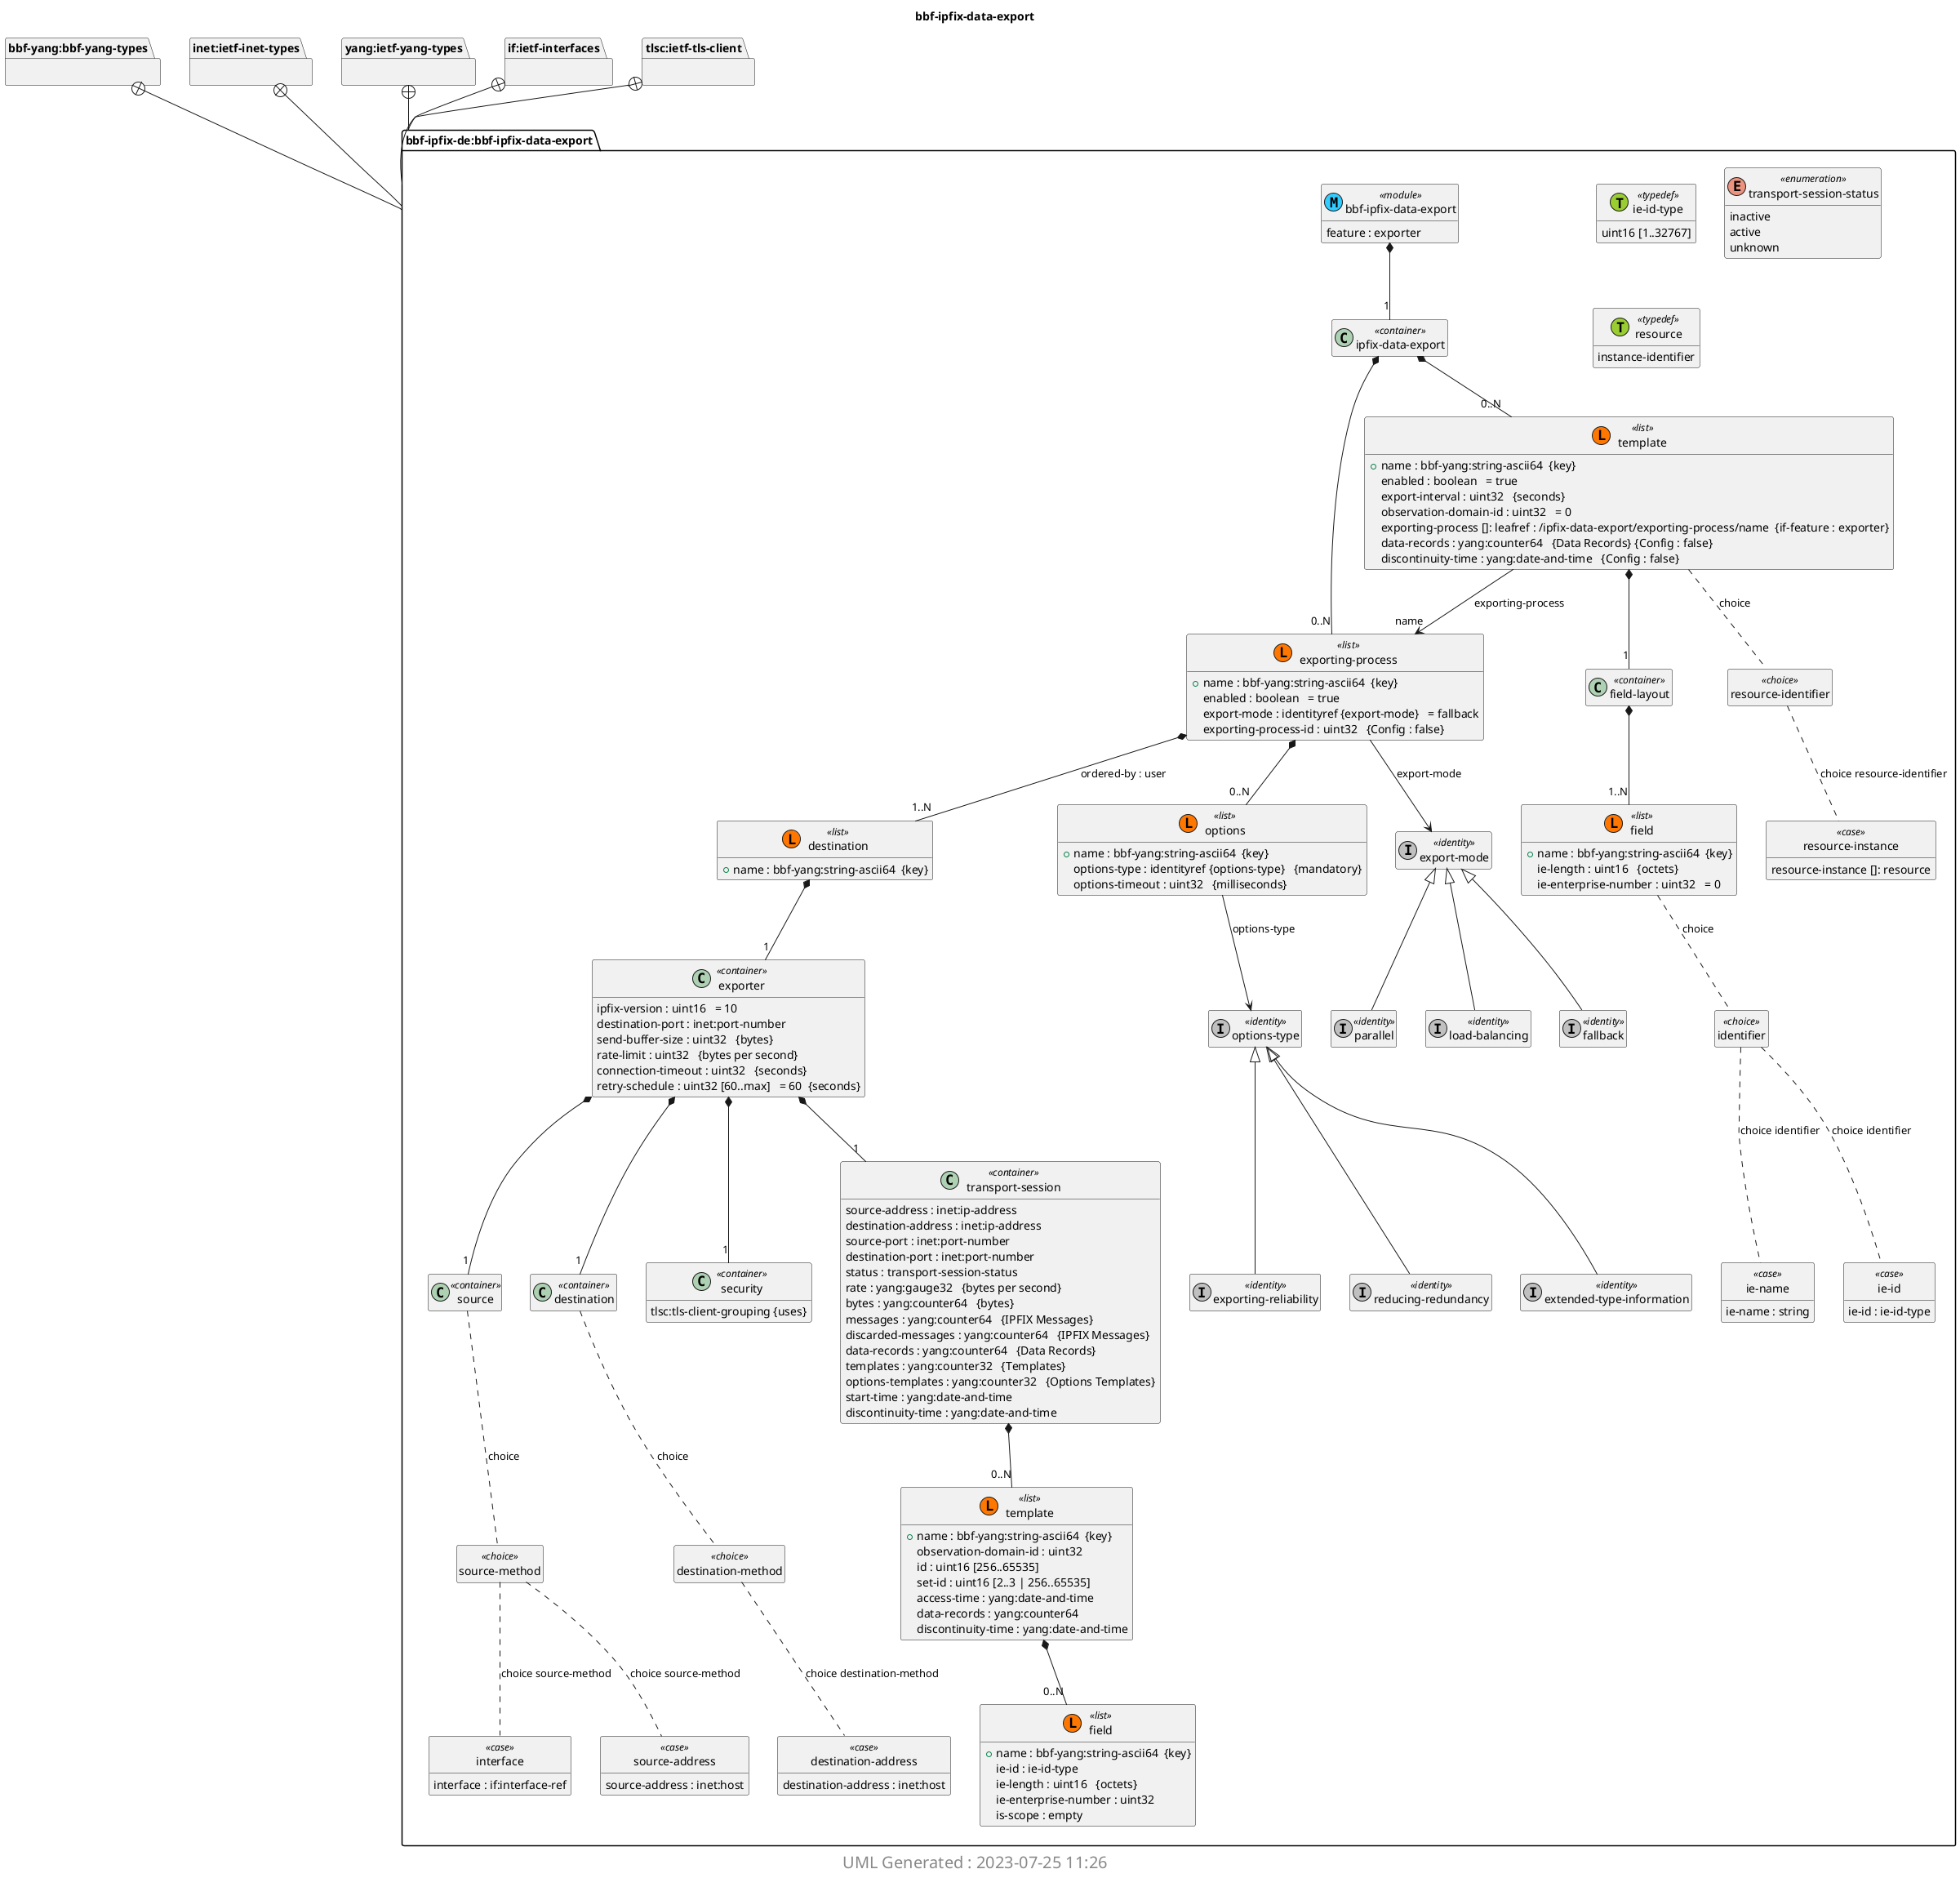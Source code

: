 'Download plantuml from http://plantuml.sourceforge.net/ 
'Generate png with java -jar plantuml.jar <file> 
'Output in img/<module>.png 
'If Java spits out memory error increase heap size with java -Xmx1024m  -jar plantuml.jar <file> 
@startuml img/bbf-ipfix-data-export.png 
hide empty fields 
hide empty methods 
hide <<case>> circle
hide <<augment>> circle
hide <<choice>> circle
hide <<leafref>> stereotype
hide <<leafref>> circle
page 1x1 
Title bbf-ipfix-data-export 
package "bbf-yang:bbf-yang-types" as bbf_yang_bbf_yang_types { 
} 
package "inet:ietf-inet-types" as inet_ietf_inet_types { 
} 
package "yang:ietf-yang-types" as yang_ietf_yang_types { 
} 
package "if:ietf-interfaces" as if_ietf_interfaces { 
} 
package "tlsc:ietf-tls-client" as tlsc_ietf_tls_client { 
} 
package "bbf-ipfix-de:bbf-ipfix-data-export" as bbf_ipfix_de_bbf_ipfix_data_export { 
} 
package "bbf-ipfix-de:bbf-ipfix-data-export" as bbf_ipfix_de_bbf_ipfix_data_export { 
class "bbf-ipfix-data-export" as bbf_ipfix_data_export << (M, #33CCFF) module>> 
bbf_ipfix_data_export : feature : exporter 
class "ie-id-type" as bbf_ipfix_de_ie_id_type_typedef << (T, YellowGreen) typedef>>
bbf_ipfix_de_ie_id_type_typedef : uint16 [1..32767]
enum "transport-session-status" as bbf_ipfix_de_transport_session_status_typedef <<enumeration>> {
inactive
active
unknown
}
class "resource" as bbf_ipfix_de_resource_typedef << (T, YellowGreen) typedef>>
bbf_ipfix_de_resource_typedef : instance-identifier
class "ipfix-data-export" as  bbf_ipfix_data_export_I_ipfix_data_export <<container>> 
bbf_ipfix_data_export *-- "1" bbf_ipfix_data_export_I_ipfix_data_export 
class "exporting-process" as bbf_ipfix_data_export_I_ipfix_data_export_I_exporting_process << (L, #FF7700) list>> 
bbf_ipfix_data_export_I_ipfix_data_export *-- "0..N" bbf_ipfix_data_export_I_ipfix_data_export_I_exporting_process 
bbf_ipfix_data_export_I_ipfix_data_export_I_exporting_process : +name : bbf-yang:string-ascii64  {key} 
bbf_ipfix_data_export_I_ipfix_data_export_I_exporting_process : enabled : boolean   = true 
bbf_ipfix_data_export_I_ipfix_data_export_I_exporting_process : export-mode : identityref {export-mode}   = fallback 
class "destination" as bbf_ipfix_data_export_I_ipfix_data_export_I_exporting_process_I_destination << (L, #FF7700) list>> 
bbf_ipfix_data_export_I_ipfix_data_export_I_exporting_process *-- "1..N" bbf_ipfix_data_export_I_ipfix_data_export_I_exporting_process_I_destination : ordered-by : user
bbf_ipfix_data_export_I_ipfix_data_export_I_exporting_process_I_destination : +name : bbf-yang:string-ascii64  {key} 
class "exporter" as  bbf_ipfix_data_export_I_ipfix_data_export_I_exporting_process_I_destination_I_exporter <<container>> 
bbf_ipfix_data_export_I_ipfix_data_export_I_exporting_process_I_destination *-- "1" bbf_ipfix_data_export_I_ipfix_data_export_I_exporting_process_I_destination_I_exporter 
bbf_ipfix_data_export_I_ipfix_data_export_I_exporting_process_I_destination_I_exporter : ipfix-version : uint16   = 10 
class "source" as  bbf_ipfix_data_export_I_ipfix_data_export_I_exporting_process_I_destination_I_exporter_I_source <<container>> 
bbf_ipfix_data_export_I_ipfix_data_export_I_exporting_process_I_destination_I_exporter *-- "1" bbf_ipfix_data_export_I_ipfix_data_export_I_exporting_process_I_destination_I_exporter_I_source 
class "source-method" as bbf_ipfix_data_export_I_ipfix_data_export_I_exporting_process_I_destination_I_exporter_I_source_I_source_method <<choice>> 
bbf_ipfix_data_export_I_ipfix_data_export_I_exporting_process_I_destination_I_exporter_I_source .. bbf_ipfix_data_export_I_ipfix_data_export_I_exporting_process_I_destination_I_exporter_I_source_I_source_method : choice 
class "interface" as bbf_ipfix_data_export_I_ipfix_data_export_I_exporting_process_I_destination_I_exporter_I_source_I_source_method_I_interface_case <<case>>
bbf_ipfix_data_export_I_ipfix_data_export_I_exporting_process_I_destination_I_exporter_I_source_I_source_method .. bbf_ipfix_data_export_I_ipfix_data_export_I_exporting_process_I_destination_I_exporter_I_source_I_source_method_I_interface_case  : choice source-method
bbf_ipfix_data_export_I_ipfix_data_export_I_exporting_process_I_destination_I_exporter_I_source_I_source_method_I_interface_case : interface : if:interface-ref  
class "source-address" as bbf_ipfix_data_export_I_ipfix_data_export_I_exporting_process_I_destination_I_exporter_I_source_I_source_method_I_source_address_case <<case>>
bbf_ipfix_data_export_I_ipfix_data_export_I_exporting_process_I_destination_I_exporter_I_source_I_source_method .. bbf_ipfix_data_export_I_ipfix_data_export_I_exporting_process_I_destination_I_exporter_I_source_I_source_method_I_source_address_case  : choice source-method
bbf_ipfix_data_export_I_ipfix_data_export_I_exporting_process_I_destination_I_exporter_I_source_I_source_method_I_source_address_case : source-address : inet:host  
class "destination" as  bbf_ipfix_data_export_I_ipfix_data_export_I_exporting_process_I_destination_I_exporter_I_destination <<container>> 
bbf_ipfix_data_export_I_ipfix_data_export_I_exporting_process_I_destination_I_exporter *-- "1" bbf_ipfix_data_export_I_ipfix_data_export_I_exporting_process_I_destination_I_exporter_I_destination 
class "destination-method" as bbf_ipfix_data_export_I_ipfix_data_export_I_exporting_process_I_destination_I_exporter_I_destination_I_destination_method <<choice>> 
bbf_ipfix_data_export_I_ipfix_data_export_I_exporting_process_I_destination_I_exporter_I_destination .. bbf_ipfix_data_export_I_ipfix_data_export_I_exporting_process_I_destination_I_exporter_I_destination_I_destination_method : choice 
class "destination-address" as bbf_ipfix_data_export_I_ipfix_data_export_I_exporting_process_I_destination_I_exporter_I_destination_I_destination_method_I_destination_address_case <<case>>
bbf_ipfix_data_export_I_ipfix_data_export_I_exporting_process_I_destination_I_exporter_I_destination_I_destination_method .. bbf_ipfix_data_export_I_ipfix_data_export_I_exporting_process_I_destination_I_exporter_I_destination_I_destination_method_I_destination_address_case  : choice destination-method
bbf_ipfix_data_export_I_ipfix_data_export_I_exporting_process_I_destination_I_exporter_I_destination_I_destination_method_I_destination_address_case : destination-address : inet:host  
bbf_ipfix_data_export_I_ipfix_data_export_I_exporting_process_I_destination_I_exporter : destination-port : inet:port-number  
bbf_ipfix_data_export_I_ipfix_data_export_I_exporting_process_I_destination_I_exporter : send-buffer-size : uint32   {bytes}
bbf_ipfix_data_export_I_ipfix_data_export_I_exporting_process_I_destination_I_exporter : rate-limit : uint32   {bytes per second}
bbf_ipfix_data_export_I_ipfix_data_export_I_exporting_process_I_destination_I_exporter : connection-timeout : uint32   {seconds}
bbf_ipfix_data_export_I_ipfix_data_export_I_exporting_process_I_destination_I_exporter : retry-schedule : uint32 [60..max]   = 60  {seconds}
class "security" as  bbf_ipfix_data_export_I_ipfix_data_export_I_exporting_process_I_destination_I_exporter_I_security <<container>> 
bbf_ipfix_data_export_I_ipfix_data_export_I_exporting_process_I_destination_I_exporter *-- "1" bbf_ipfix_data_export_I_ipfix_data_export_I_exporting_process_I_destination_I_exporter_I_security 
bbf_ipfix_data_export_I_ipfix_data_export_I_exporting_process_I_destination_I_exporter_I_security : tlsc:tls-client-grouping {uses} 
class "transport-session" as  bbf_ipfix_data_export_I_ipfix_data_export_I_exporting_process_I_destination_I_exporter_I_transport_session <<container>> 
bbf_ipfix_data_export_I_ipfix_data_export_I_exporting_process_I_destination_I_exporter *-- "1" bbf_ipfix_data_export_I_ipfix_data_export_I_exporting_process_I_destination_I_exporter_I_transport_session 
bbf_ipfix_data_export_I_ipfix_data_export_I_exporting_process_I_destination_I_exporter_I_transport_session : source-address : inet:ip-address  
bbf_ipfix_data_export_I_ipfix_data_export_I_exporting_process_I_destination_I_exporter_I_transport_session : destination-address : inet:ip-address  
bbf_ipfix_data_export_I_ipfix_data_export_I_exporting_process_I_destination_I_exporter_I_transport_session : source-port : inet:port-number  
bbf_ipfix_data_export_I_ipfix_data_export_I_exporting_process_I_destination_I_exporter_I_transport_session : destination-port : inet:port-number  
bbf_ipfix_data_export_I_ipfix_data_export_I_exporting_process_I_destination_I_exporter_I_transport_session : status : transport-session-status  
bbf_ipfix_data_export_I_ipfix_data_export_I_exporting_process_I_destination_I_exporter_I_transport_session : rate : yang:gauge32   {bytes per second}
bbf_ipfix_data_export_I_ipfix_data_export_I_exporting_process_I_destination_I_exporter_I_transport_session : bytes : yang:counter64   {bytes}
bbf_ipfix_data_export_I_ipfix_data_export_I_exporting_process_I_destination_I_exporter_I_transport_session : messages : yang:counter64   {IPFIX Messages}
bbf_ipfix_data_export_I_ipfix_data_export_I_exporting_process_I_destination_I_exporter_I_transport_session : discarded-messages : yang:counter64   {IPFIX Messages}
bbf_ipfix_data_export_I_ipfix_data_export_I_exporting_process_I_destination_I_exporter_I_transport_session : data-records : yang:counter64   {Data Records}
bbf_ipfix_data_export_I_ipfix_data_export_I_exporting_process_I_destination_I_exporter_I_transport_session : templates : yang:counter32   {Templates}
bbf_ipfix_data_export_I_ipfix_data_export_I_exporting_process_I_destination_I_exporter_I_transport_session : options-templates : yang:counter32   {Options Templates}
bbf_ipfix_data_export_I_ipfix_data_export_I_exporting_process_I_destination_I_exporter_I_transport_session : start-time : yang:date-and-time  
bbf_ipfix_data_export_I_ipfix_data_export_I_exporting_process_I_destination_I_exporter_I_transport_session : discontinuity-time : yang:date-and-time  
class "template" as bbf_ipfix_data_export_I_ipfix_data_export_I_exporting_process_I_destination_I_exporter_I_transport_session_I_template << (L, #FF7700) list>> 
bbf_ipfix_data_export_I_ipfix_data_export_I_exporting_process_I_destination_I_exporter_I_transport_session *-- "0..N" bbf_ipfix_data_export_I_ipfix_data_export_I_exporting_process_I_destination_I_exporter_I_transport_session_I_template 
bbf_ipfix_data_export_I_ipfix_data_export_I_exporting_process_I_destination_I_exporter_I_transport_session_I_template : +name : bbf-yang:string-ascii64  {key} 
bbf_ipfix_data_export_I_ipfix_data_export_I_exporting_process_I_destination_I_exporter_I_transport_session_I_template : observation-domain-id : uint32  
bbf_ipfix_data_export_I_ipfix_data_export_I_exporting_process_I_destination_I_exporter_I_transport_session_I_template : id : uint16 [256..65535]  
bbf_ipfix_data_export_I_ipfix_data_export_I_exporting_process_I_destination_I_exporter_I_transport_session_I_template : set-id : uint16 [2..3 | 256..65535]  
bbf_ipfix_data_export_I_ipfix_data_export_I_exporting_process_I_destination_I_exporter_I_transport_session_I_template : access-time : yang:date-and-time  
bbf_ipfix_data_export_I_ipfix_data_export_I_exporting_process_I_destination_I_exporter_I_transport_session_I_template : data-records : yang:counter64  
bbf_ipfix_data_export_I_ipfix_data_export_I_exporting_process_I_destination_I_exporter_I_transport_session_I_template : discontinuity-time : yang:date-and-time  
class "field" as bbf_ipfix_data_export_I_ipfix_data_export_I_exporting_process_I_destination_I_exporter_I_transport_session_I_template_I_field << (L, #FF7700) list>> 
bbf_ipfix_data_export_I_ipfix_data_export_I_exporting_process_I_destination_I_exporter_I_transport_session_I_template *-- "0..N" bbf_ipfix_data_export_I_ipfix_data_export_I_exporting_process_I_destination_I_exporter_I_transport_session_I_template_I_field 
bbf_ipfix_data_export_I_ipfix_data_export_I_exporting_process_I_destination_I_exporter_I_transport_session_I_template_I_field : +name : bbf-yang:string-ascii64  {key} 
bbf_ipfix_data_export_I_ipfix_data_export_I_exporting_process_I_destination_I_exporter_I_transport_session_I_template_I_field : ie-id : ie-id-type  
bbf_ipfix_data_export_I_ipfix_data_export_I_exporting_process_I_destination_I_exporter_I_transport_session_I_template_I_field : ie-length : uint16   {octets}
bbf_ipfix_data_export_I_ipfix_data_export_I_exporting_process_I_destination_I_exporter_I_transport_session_I_template_I_field : ie-enterprise-number : uint32  
bbf_ipfix_data_export_I_ipfix_data_export_I_exporting_process_I_destination_I_exporter_I_transport_session_I_template_I_field : is-scope : empty  
class "options" as bbf_ipfix_data_export_I_ipfix_data_export_I_exporting_process_I_options << (L, #FF7700) list>> 
bbf_ipfix_data_export_I_ipfix_data_export_I_exporting_process *-- "0..N" bbf_ipfix_data_export_I_ipfix_data_export_I_exporting_process_I_options 
bbf_ipfix_data_export_I_ipfix_data_export_I_exporting_process_I_options : +name : bbf-yang:string-ascii64  {key} 
bbf_ipfix_data_export_I_ipfix_data_export_I_exporting_process_I_options : options-type : identityref {options-type}   {mandatory}
bbf_ipfix_data_export_I_ipfix_data_export_I_exporting_process_I_options : options-timeout : uint32   {milliseconds}
bbf_ipfix_data_export_I_ipfix_data_export_I_exporting_process : exporting-process-id : uint32   {Config : false}
class "template" as bbf_ipfix_data_export_I_ipfix_data_export_I_template << (L, #FF7700) list>> 
bbf_ipfix_data_export_I_ipfix_data_export *-- "0..N" bbf_ipfix_data_export_I_ipfix_data_export_I_template 
bbf_ipfix_data_export_I_ipfix_data_export_I_template : +name : bbf-yang:string-ascii64  {key} 
bbf_ipfix_data_export_I_ipfix_data_export_I_template : enabled : boolean   = true 
bbf_ipfix_data_export_I_ipfix_data_export_I_template : export-interval : uint32   {seconds}
bbf_ipfix_data_export_I_ipfix_data_export_I_template : observation-domain-id : uint32   = 0 
class "field-layout" as  bbf_ipfix_data_export_I_ipfix_data_export_I_template_I_field_layout <<container>> 
bbf_ipfix_data_export_I_ipfix_data_export_I_template *-- "1" bbf_ipfix_data_export_I_ipfix_data_export_I_template_I_field_layout 
class "field" as bbf_ipfix_data_export_I_ipfix_data_export_I_template_I_field_layout_I_field << (L, #FF7700) list>> 
bbf_ipfix_data_export_I_ipfix_data_export_I_template_I_field_layout *-- "1..N" bbf_ipfix_data_export_I_ipfix_data_export_I_template_I_field_layout_I_field 
bbf_ipfix_data_export_I_ipfix_data_export_I_template_I_field_layout_I_field : +name : bbf-yang:string-ascii64  {key} 
class "identifier" as bbf_ipfix_data_export_I_ipfix_data_export_I_template_I_field_layout_I_field_I_identifier <<choice>> 
bbf_ipfix_data_export_I_ipfix_data_export_I_template_I_field_layout_I_field .. bbf_ipfix_data_export_I_ipfix_data_export_I_template_I_field_layout_I_field_I_identifier : choice 
class "ie-name" as bbf_ipfix_data_export_I_ipfix_data_export_I_template_I_field_layout_I_field_I_identifier_I_ie_name_case <<case>>
bbf_ipfix_data_export_I_ipfix_data_export_I_template_I_field_layout_I_field_I_identifier .. bbf_ipfix_data_export_I_ipfix_data_export_I_template_I_field_layout_I_field_I_identifier_I_ie_name_case  : choice identifier
bbf_ipfix_data_export_I_ipfix_data_export_I_template_I_field_layout_I_field_I_identifier_I_ie_name_case : ie-name : string  
class "ie-id" as bbf_ipfix_data_export_I_ipfix_data_export_I_template_I_field_layout_I_field_I_identifier_I_ie_id_case <<case>>
bbf_ipfix_data_export_I_ipfix_data_export_I_template_I_field_layout_I_field_I_identifier .. bbf_ipfix_data_export_I_ipfix_data_export_I_template_I_field_layout_I_field_I_identifier_I_ie_id_case  : choice identifier
bbf_ipfix_data_export_I_ipfix_data_export_I_template_I_field_layout_I_field_I_identifier_I_ie_id_case : ie-id : ie-id-type  
bbf_ipfix_data_export_I_ipfix_data_export_I_template_I_field_layout_I_field : ie-length : uint16   {octets}
bbf_ipfix_data_export_I_ipfix_data_export_I_template_I_field_layout_I_field : ie-enterprise-number : uint32   = 0 
bbf_ipfix_data_export_I_ipfix_data_export_I_template : exporting-process []: leafref : /ipfix-data-export/exporting-process/name  {if-feature : exporter}
class "resource-identifier" as bbf_ipfix_data_export_I_ipfix_data_export_I_template_I_resource_identifier <<choice>> 
bbf_ipfix_data_export_I_ipfix_data_export_I_template .. bbf_ipfix_data_export_I_ipfix_data_export_I_template_I_resource_identifier : choice 
class "resource-instance" as bbf_ipfix_data_export_I_ipfix_data_export_I_template_I_resource_identifier_I_resource_instance_case <<case>>
bbf_ipfix_data_export_I_ipfix_data_export_I_template_I_resource_identifier .. bbf_ipfix_data_export_I_ipfix_data_export_I_template_I_resource_identifier_I_resource_instance_case  : choice resource-identifier
bbf_ipfix_data_export_I_ipfix_data_export_I_template_I_resource_identifier_I_resource_instance_case : resource-instance []: resource 
bbf_ipfix_data_export_I_ipfix_data_export_I_template : data-records : yang:counter64   {Data Records} {Config : false}
bbf_ipfix_data_export_I_ipfix_data_export_I_template : discontinuity-time : yang:date-and-time   {Config : false}
class "export-mode" as bbf_ipfix_de_export_mode_identity << (I,Silver) identity>> 
class "parallel" as bbf_ipfix_de_parallel_identity << (I,Silver) identity>> 
bbf_ipfix_de_export_mode_identity <|-- bbf_ipfix_de_parallel_identity 
class "load-balancing" as bbf_ipfix_de_load_balancing_identity << (I,Silver) identity>> 
bbf_ipfix_de_export_mode_identity <|-- bbf_ipfix_de_load_balancing_identity 
class "fallback" as bbf_ipfix_de_fallback_identity << (I,Silver) identity>> 
bbf_ipfix_de_export_mode_identity <|-- bbf_ipfix_de_fallback_identity 
class "options-type" as bbf_ipfix_de_options_type_identity << (I,Silver) identity>> 
class "exporting-reliability" as bbf_ipfix_de_exporting_reliability_identity << (I,Silver) identity>> 
bbf_ipfix_de_options_type_identity <|-- bbf_ipfix_de_exporting_reliability_identity 
class "reducing-redundancy" as bbf_ipfix_de_reducing_redundancy_identity << (I,Silver) identity>> 
bbf_ipfix_de_options_type_identity <|-- bbf_ipfix_de_reducing_redundancy_identity 
class "extended-type-information" as bbf_ipfix_de_extended_type_information_identity << (I,Silver) identity>> 
bbf_ipfix_de_options_type_identity <|-- bbf_ipfix_de_extended_type_information_identity 
bbf_ipfix_data_export_I_ipfix_data_export_I_exporting_process-->bbf_ipfix_de_export_mode_identity : export-mode
bbf_ipfix_data_export_I_ipfix_data_export_I_exporting_process_I_options-->bbf_ipfix_de_options_type_identity : options-type
} 

bbf_yang_bbf_yang_types +-- bbf_ipfix_de_bbf_ipfix_data_export
inet_ietf_inet_types +-- bbf_ipfix_de_bbf_ipfix_data_export
yang_ietf_yang_types +-- bbf_ipfix_de_bbf_ipfix_data_export
if_ietf_interfaces +-- bbf_ipfix_de_bbf_ipfix_data_export
tlsc_ietf_tls_client +-- bbf_ipfix_de_bbf_ipfix_data_export
bbf_ipfix_data_export_I_ipfix_data_export_I_template-->"name"bbf_ipfix_data_export_I_ipfix_data_export_I_exporting_process: exporting-process
center footer
 <size:20> UML Generated : 2023-07-25 11:26 </size>
 endfooter 
@enduml 
